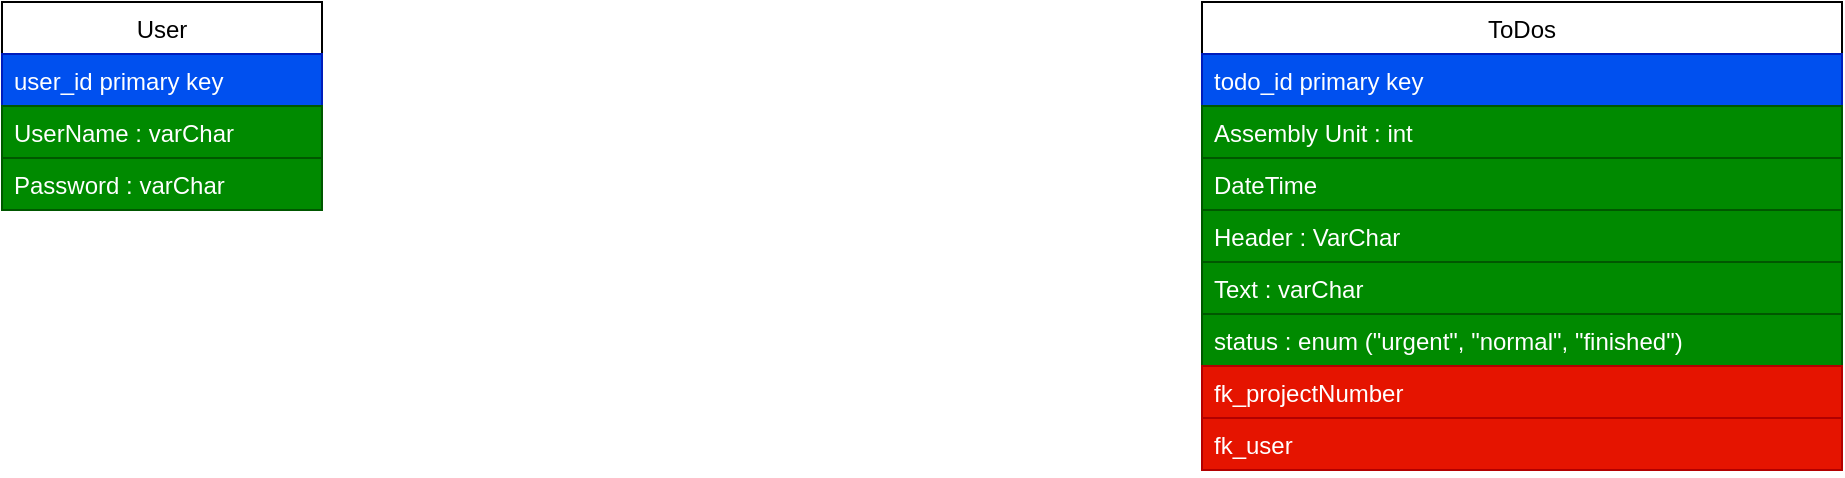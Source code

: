 <mxfile version="14.1.8" type="github">
  <diagram id="TZonquMLGHPPxPCdm5e1" name="Page-1">
    <mxGraphModel dx="1447" dy="880" grid="1" gridSize="10" guides="1" tooltips="1" connect="1" arrows="1" fold="1" page="1" pageScale="1" pageWidth="1169" pageHeight="827" math="0" shadow="0">
      <root>
        <mxCell id="0" />
        <mxCell id="1" parent="0" />
        <mxCell id="djI2mRPR-l2IgvQokETF-38" value="User" style="swimlane;fontStyle=0;childLayout=stackLayout;horizontal=1;startSize=26;horizontalStack=0;resizeParent=1;resizeParentMax=0;resizeLast=0;collapsible=1;marginBottom=0;" vertex="1" parent="1">
          <mxGeometry x="80" y="80" width="160" height="104" as="geometry" />
        </mxCell>
        <mxCell id="djI2mRPR-l2IgvQokETF-39" value="user_id primary key" style="text;strokeColor=#001DBC;fillColor=#0050ef;align=left;verticalAlign=top;spacingLeft=4;spacingRight=4;overflow=hidden;rotatable=0;points=[[0,0.5],[1,0.5]];portConstraint=eastwest;fontColor=#ffffff;" vertex="1" parent="djI2mRPR-l2IgvQokETF-38">
          <mxGeometry y="26" width="160" height="26" as="geometry" />
        </mxCell>
        <mxCell id="djI2mRPR-l2IgvQokETF-40" value="UserName : varChar" style="text;align=left;verticalAlign=top;spacingLeft=4;spacingRight=4;overflow=hidden;rotatable=0;points=[[0,0.5],[1,0.5]];portConstraint=eastwest;fillColor=#008a00;strokeColor=#005700;fontColor=#ffffff;" vertex="1" parent="djI2mRPR-l2IgvQokETF-38">
          <mxGeometry y="52" width="160" height="26" as="geometry" />
        </mxCell>
        <mxCell id="djI2mRPR-l2IgvQokETF-41" value="Password : varChar" style="text;strokeColor=#005700;fillColor=#008a00;align=left;verticalAlign=top;spacingLeft=4;spacingRight=4;overflow=hidden;rotatable=0;points=[[0,0.5],[1,0.5]];portConstraint=eastwest;fontColor=#ffffff;" vertex="1" parent="djI2mRPR-l2IgvQokETF-38">
          <mxGeometry y="78" width="160" height="26" as="geometry" />
        </mxCell>
        <mxCell id="djI2mRPR-l2IgvQokETF-42" value="ToDos" style="swimlane;fontStyle=0;childLayout=stackLayout;horizontal=1;startSize=26;horizontalStack=0;resizeParent=1;resizeParentMax=0;resizeLast=0;collapsible=1;marginBottom=0;" vertex="1" parent="1">
          <mxGeometry x="680" y="80" width="320" height="234" as="geometry" />
        </mxCell>
        <mxCell id="djI2mRPR-l2IgvQokETF-43" value="todo_id primary key" style="text;strokeColor=#001DBC;fillColor=#0050ef;align=left;verticalAlign=top;spacingLeft=4;spacingRight=4;overflow=hidden;rotatable=0;points=[[0,0.5],[1,0.5]];portConstraint=eastwest;fontColor=#ffffff;" vertex="1" parent="djI2mRPR-l2IgvQokETF-42">
          <mxGeometry y="26" width="320" height="26" as="geometry" />
        </mxCell>
        <mxCell id="djI2mRPR-l2IgvQokETF-44" value="Assembly Unit : int" style="text;align=left;verticalAlign=top;spacingLeft=4;spacingRight=4;overflow=hidden;rotatable=0;points=[[0,0.5],[1,0.5]];portConstraint=eastwest;fillColor=#008a00;strokeColor=#005700;fontColor=#ffffff;" vertex="1" parent="djI2mRPR-l2IgvQokETF-42">
          <mxGeometry y="52" width="320" height="26" as="geometry" />
        </mxCell>
        <mxCell id="djI2mRPR-l2IgvQokETF-45" value="DateTime" style="text;strokeColor=#005700;fillColor=#008a00;align=left;verticalAlign=top;spacingLeft=4;spacingRight=4;overflow=hidden;rotatable=0;points=[[0,0.5],[1,0.5]];portConstraint=eastwest;fontColor=#ffffff;" vertex="1" parent="djI2mRPR-l2IgvQokETF-42">
          <mxGeometry y="78" width="320" height="26" as="geometry" />
        </mxCell>
        <mxCell id="djI2mRPR-l2IgvQokETF-47" value="Header : VarChar" style="text;strokeColor=#005700;fillColor=#008a00;align=left;verticalAlign=top;spacingLeft=4;spacingRight=4;overflow=hidden;rotatable=0;points=[[0,0.5],[1,0.5]];portConstraint=eastwest;fontColor=#ffffff;" vertex="1" parent="djI2mRPR-l2IgvQokETF-42">
          <mxGeometry y="104" width="320" height="26" as="geometry" />
        </mxCell>
        <mxCell id="djI2mRPR-l2IgvQokETF-50" value="Text : varChar" style="text;strokeColor=#005700;fillColor=#008a00;align=left;verticalAlign=top;spacingLeft=4;spacingRight=4;overflow=hidden;rotatable=0;points=[[0,0.5],[1,0.5]];portConstraint=eastwest;fontColor=#ffffff;" vertex="1" parent="djI2mRPR-l2IgvQokETF-42">
          <mxGeometry y="130" width="320" height="26" as="geometry" />
        </mxCell>
        <mxCell id="djI2mRPR-l2IgvQokETF-48" value="status : enum (&quot;urgent&quot;, &quot;normal&quot;, &quot;finished&quot;)" style="text;strokeColor=#005700;fillColor=#008a00;align=left;verticalAlign=top;spacingLeft=4;spacingRight=4;overflow=hidden;rotatable=0;points=[[0,0.5],[1,0.5]];portConstraint=eastwest;fontColor=#ffffff;" vertex="1" parent="djI2mRPR-l2IgvQokETF-42">
          <mxGeometry y="156" width="320" height="26" as="geometry" />
        </mxCell>
        <mxCell id="djI2mRPR-l2IgvQokETF-46" value="fk_projectNumber" style="text;strokeColor=#B20000;fillColor=#e51400;align=left;verticalAlign=top;spacingLeft=4;spacingRight=4;overflow=hidden;rotatable=0;points=[[0,0.5],[1,0.5]];portConstraint=eastwest;fontColor=#ffffff;" vertex="1" parent="djI2mRPR-l2IgvQokETF-42">
          <mxGeometry y="182" width="320" height="26" as="geometry" />
        </mxCell>
        <mxCell id="djI2mRPR-l2IgvQokETF-49" value="fk_user" style="text;strokeColor=#B20000;fillColor=#e51400;align=left;verticalAlign=top;spacingLeft=4;spacingRight=4;overflow=hidden;rotatable=0;points=[[0,0.5],[1,0.5]];portConstraint=eastwest;fontColor=#ffffff;" vertex="1" parent="djI2mRPR-l2IgvQokETF-42">
          <mxGeometry y="208" width="320" height="26" as="geometry" />
        </mxCell>
      </root>
    </mxGraphModel>
  </diagram>
</mxfile>
